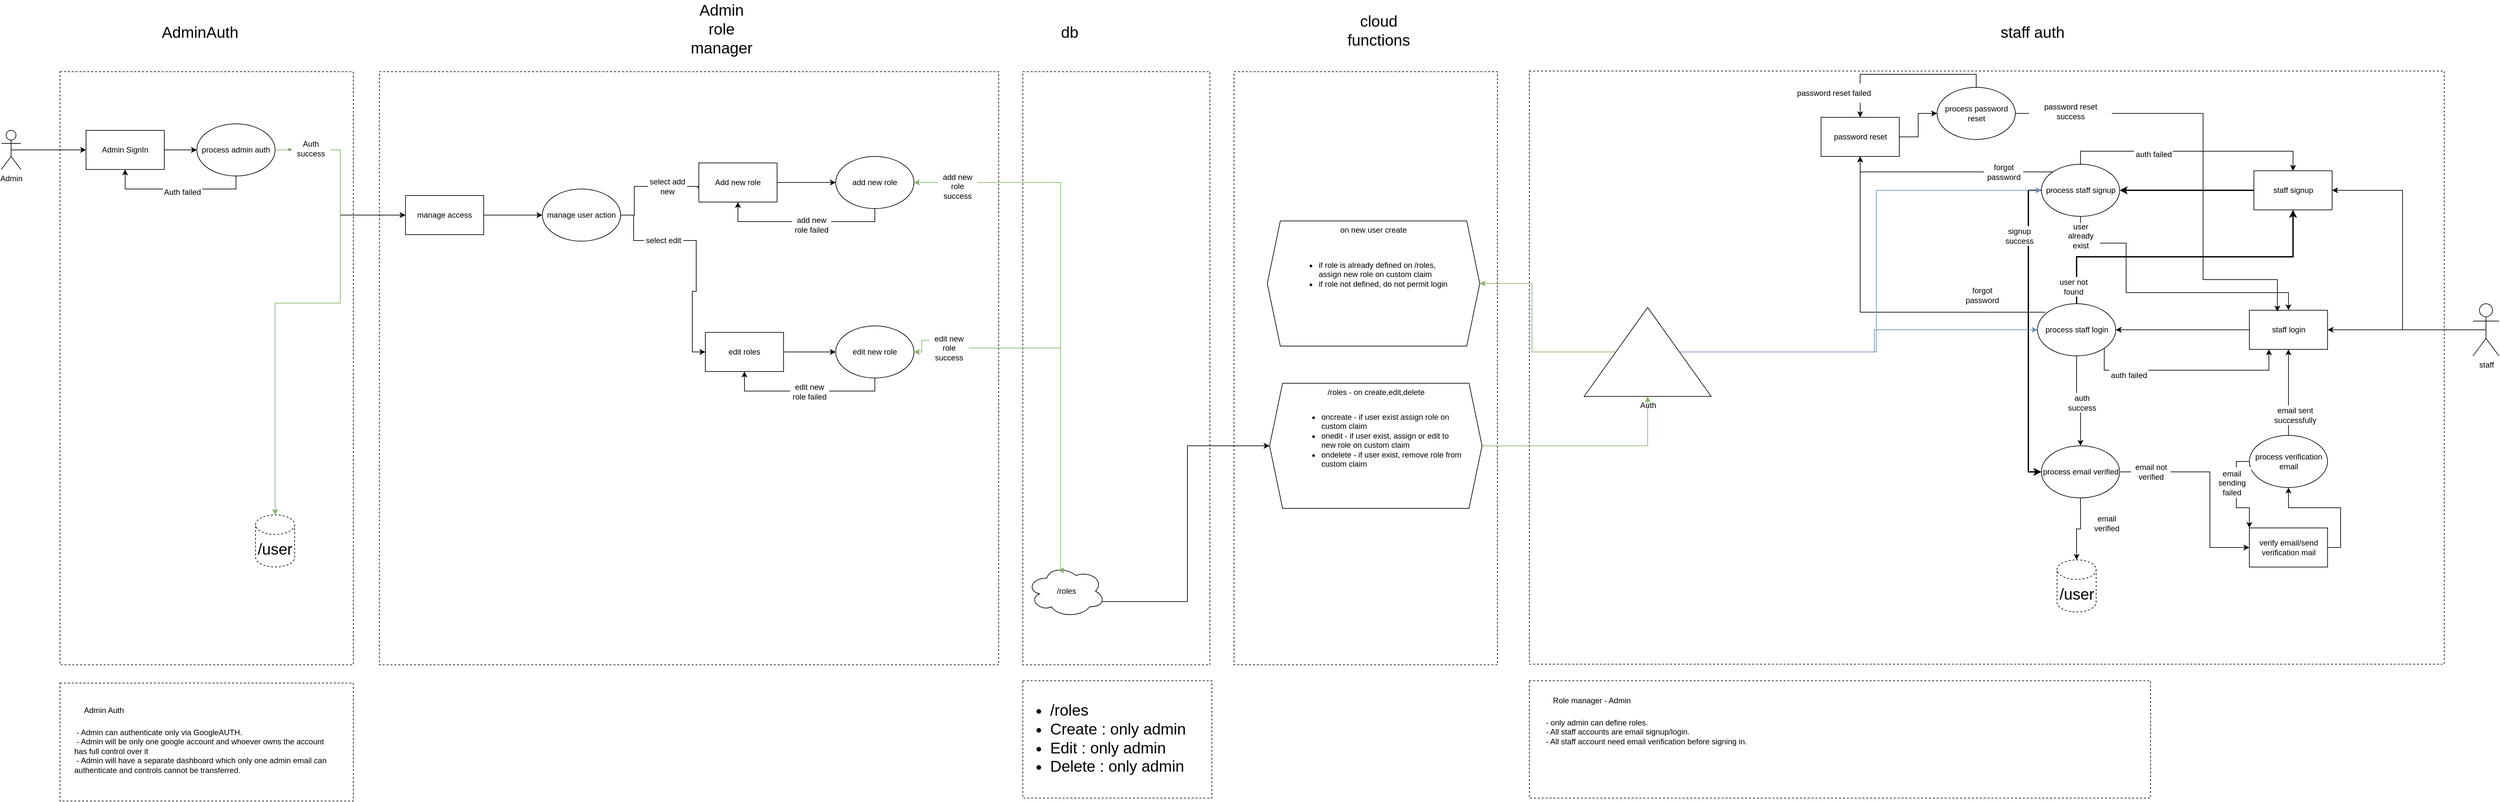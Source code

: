 <mxfile version="16.2.4" type="device"><diagram id="3nMgcbFj-ToyWLCn06Pm" name="Page-1"><mxGraphModel dx="5688" dy="3176" grid="0" gridSize="10" guides="1" tooltips="1" connect="1" arrows="1" fold="1" page="1" pageScale="1" pageWidth="850" pageHeight="1100" math="0" shadow="0"><root><mxCell id="0"/><mxCell id="1" parent="0"/><mxCell id="8UCAH_Wb2gfVUeerAJzx-96" value="" style="rounded=0;whiteSpace=wrap;html=1;fontSize=24;fillColor=none;dashed=1;strokeWidth=1;" parent="1" vertex="1"><mxGeometry x="1627" y="140" width="287" height="910" as="geometry"/></mxCell><mxCell id="8UCAH_Wb2gfVUeerAJzx-2" value="" style="rounded=0;whiteSpace=wrap;html=1;fontSize=24;fillColor=none;dashed=1;strokeWidth=1;" parent="1" vertex="1"><mxGeometry x="2404" y="139" width="1403.5" height="910" as="geometry"/></mxCell><mxCell id="8UCAH_Wb2gfVUeerAJzx-3" value="" style="rounded=0;whiteSpace=wrap;html=1;fontSize=24;fillColor=none;dashed=1;strokeWidth=1;" parent="1" vertex="1"><mxGeometry x="150" y="140" width="450" height="910" as="geometry"/></mxCell><mxCell id="8UCAH_Wb2gfVUeerAJzx-4" value="" style="rounded=0;whiteSpace=wrap;html=1;fontSize=24;fillColor=none;dashed=1;strokeWidth=1;" parent="1" vertex="1"><mxGeometry x="640" y="140" width="950" height="910" as="geometry"/></mxCell><mxCell id="8UCAH_Wb2gfVUeerAJzx-5" style="edgeStyle=orthogonalEdgeStyle;rounded=0;orthogonalLoop=1;jettySize=auto;html=1;exitX=1;exitY=0.5;exitDx=0;exitDy=0;entryX=0;entryY=0.5;entryDx=0;entryDy=0;" parent="1" source="8UCAH_Wb2gfVUeerAJzx-6" target="8UCAH_Wb2gfVUeerAJzx-14" edge="1"><mxGeometry relative="1" as="geometry"/></mxCell><UserObject label="Admin SignIn" link="https://www.figma.com/file/XdNRMFviM6Qimf44kvHaDL/role-based-auth?node-id=1%3A2" id="8UCAH_Wb2gfVUeerAJzx-6"><mxCell style="rounded=0;whiteSpace=wrap;html=1;" parent="1" vertex="1"><mxGeometry x="190" y="230" width="120" height="60" as="geometry"/></mxCell></UserObject><mxCell id="8UCAH_Wb2gfVUeerAJzx-7" style="edgeStyle=orthogonalEdgeStyle;rounded=0;orthogonalLoop=1;jettySize=auto;html=1;exitX=0.5;exitY=0.5;exitDx=0;exitDy=0;exitPerimeter=0;" parent="1" source="8UCAH_Wb2gfVUeerAJzx-8" target="8UCAH_Wb2gfVUeerAJzx-6" edge="1"><mxGeometry relative="1" as="geometry"/></mxCell><mxCell id="8UCAH_Wb2gfVUeerAJzx-8" value="Admin" style="shape=umlActor;verticalLabelPosition=bottom;verticalAlign=top;html=1;outlineConnect=0;" parent="1" vertex="1"><mxGeometry x="60" y="230" width="30" height="60" as="geometry"/></mxCell><mxCell id="8UCAH_Wb2gfVUeerAJzx-9" style="edgeStyle=orthogonalEdgeStyle;rounded=0;orthogonalLoop=1;jettySize=auto;html=1;exitX=1;exitY=0.5;exitDx=0;exitDy=0;entryX=0;entryY=0.5;entryDx=0;entryDy=0;" parent="1" source="8UCAH_Wb2gfVUeerAJzx-10" target="8UCAH_Wb2gfVUeerAJzx-17" edge="1"><mxGeometry relative="1" as="geometry"/></mxCell><mxCell id="8UCAH_Wb2gfVUeerAJzx-10" value="manage access" style="rounded=0;whiteSpace=wrap;html=1;" parent="1" vertex="1"><mxGeometry x="680" y="330" width="120" height="60" as="geometry"/></mxCell><mxCell id="8UCAH_Wb2gfVUeerAJzx-11" style="edgeStyle=orthogonalEdgeStyle;rounded=0;orthogonalLoop=1;jettySize=auto;html=1;exitX=1;exitY=0.5;exitDx=0;exitDy=0;entryX=0;entryY=0.5;entryDx=0;entryDy=0;" parent="1" source="8UCAH_Wb2gfVUeerAJzx-14" target="8UCAH_Wb2gfVUeerAJzx-10" edge="1"><mxGeometry relative="1" as="geometry"/></mxCell><mxCell id="8UCAH_Wb2gfVUeerAJzx-12" style="edgeStyle=orthogonalEdgeStyle;rounded=0;orthogonalLoop=1;jettySize=auto;html=1;exitX=1;exitY=0.5;exitDx=0;exitDy=0;fontSize=24;fillColor=#d5e8d4;strokeColor=#82b366;startArrow=none;" parent="1" source="8UCAH_Wb2gfVUeerAJzx-88" target="8UCAH_Wb2gfVUeerAJzx-38" edge="1"><mxGeometry relative="1" as="geometry"><Array as="points"><mxPoint x="580" y="260"/><mxPoint x="580" y="495"/><mxPoint x="480" y="495"/></Array></mxGeometry></mxCell><mxCell id="8UCAH_Wb2gfVUeerAJzx-13" style="edgeStyle=orthogonalEdgeStyle;rounded=0;orthogonalLoop=1;jettySize=auto;html=1;exitX=0.5;exitY=1;exitDx=0;exitDy=0;entryX=0.5;entryY=1;entryDx=0;entryDy=0;fontSize=24;" parent="1" source="8UCAH_Wb2gfVUeerAJzx-14" target="8UCAH_Wb2gfVUeerAJzx-6" edge="1"><mxGeometry relative="1" as="geometry"/></mxCell><mxCell id="8UCAH_Wb2gfVUeerAJzx-14" value="process admin auth" style="ellipse;whiteSpace=wrap;html=1;" parent="1" vertex="1"><mxGeometry x="360" y="220" width="120" height="80" as="geometry"/></mxCell><mxCell id="8UCAH_Wb2gfVUeerAJzx-15" style="edgeStyle=orthogonalEdgeStyle;rounded=0;orthogonalLoop=1;jettySize=auto;html=1;exitX=1;exitY=0.5;exitDx=0;exitDy=0;startArrow=none;" parent="1" source="8UCAH_Wb2gfVUeerAJzx-90" target="8UCAH_Wb2gfVUeerAJzx-19" edge="1"><mxGeometry relative="1" as="geometry"/></mxCell><mxCell id="8UCAH_Wb2gfVUeerAJzx-16" style="edgeStyle=orthogonalEdgeStyle;rounded=0;orthogonalLoop=1;jettySize=auto;html=1;exitX=1;exitY=0.5;exitDx=0;exitDy=0;entryX=0;entryY=0.5;entryDx=0;entryDy=0;startArrow=none;" parent="1" source="8UCAH_Wb2gfVUeerAJzx-92" target="8UCAH_Wb2gfVUeerAJzx-21" edge="1"><mxGeometry relative="1" as="geometry"/></mxCell><mxCell id="8UCAH_Wb2gfVUeerAJzx-17" value="manage user action" style="ellipse;whiteSpace=wrap;html=1;" parent="1" vertex="1"><mxGeometry x="890" y="320" width="120" height="80" as="geometry"/></mxCell><mxCell id="8UCAH_Wb2gfVUeerAJzx-18" style="edgeStyle=orthogonalEdgeStyle;rounded=0;orthogonalLoop=1;jettySize=auto;html=1;exitX=1;exitY=0.5;exitDx=0;exitDy=0;" parent="1" source="8UCAH_Wb2gfVUeerAJzx-19" target="8UCAH_Wb2gfVUeerAJzx-23" edge="1"><mxGeometry relative="1" as="geometry"/></mxCell><mxCell id="8UCAH_Wb2gfVUeerAJzx-19" value="Add new role" style="rounded=0;whiteSpace=wrap;html=1;" parent="1" vertex="1"><mxGeometry x="1130" y="280" width="120" height="60" as="geometry"/></mxCell><mxCell id="8UCAH_Wb2gfVUeerAJzx-20" style="edgeStyle=orthogonalEdgeStyle;rounded=0;orthogonalLoop=1;jettySize=auto;html=1;exitX=1;exitY=0.5;exitDx=0;exitDy=0;" parent="1" source="8UCAH_Wb2gfVUeerAJzx-21" target="8UCAH_Wb2gfVUeerAJzx-30" edge="1"><mxGeometry relative="1" as="geometry"/></mxCell><mxCell id="8UCAH_Wb2gfVUeerAJzx-21" value="edit roles" style="rounded=0;whiteSpace=wrap;html=1;" parent="1" vertex="1"><mxGeometry x="1140" y="540" width="120" height="60" as="geometry"/></mxCell><mxCell id="8UCAH_Wb2gfVUeerAJzx-22" style="edgeStyle=orthogonalEdgeStyle;rounded=0;orthogonalLoop=1;jettySize=auto;html=1;exitX=0.5;exitY=1;exitDx=0;exitDy=0;entryX=0.5;entryY=1;entryDx=0;entryDy=0;" parent="1" source="8UCAH_Wb2gfVUeerAJzx-23" target="8UCAH_Wb2gfVUeerAJzx-19" edge="1"><mxGeometry relative="1" as="geometry"/></mxCell><mxCell id="8UCAH_Wb2gfVUeerAJzx-23" value="add new role" style="ellipse;whiteSpace=wrap;html=1;" parent="1" vertex="1"><mxGeometry x="1340" y="270" width="120" height="80" as="geometry"/></mxCell><mxCell id="f5cR9K9MVg4sTnm9KJcF-9" style="edgeStyle=orthogonalEdgeStyle;rounded=0;orthogonalLoop=1;jettySize=auto;html=1;exitX=0.96;exitY=0.7;exitDx=0;exitDy=0;exitPerimeter=0;entryX=0;entryY=0.5;entryDx=0;entryDy=0;" edge="1" parent="1" source="8UCAH_Wb2gfVUeerAJzx-25" target="f5cR9K9MVg4sTnm9KJcF-5"><mxGeometry relative="1" as="geometry"/></mxCell><mxCell id="8UCAH_Wb2gfVUeerAJzx-25" value="/roles" style="ellipse;shape=cloud;whiteSpace=wrap;html=1;" parent="1" vertex="1"><mxGeometry x="1633.5" y="897" width="120" height="80" as="geometry"/></mxCell><mxCell id="8UCAH_Wb2gfVUeerAJzx-26" value="" style="endArrow=classic;startArrow=classic;html=1;rounded=0;entryX=1;entryY=0.5;entryDx=0;entryDy=0;exitX=0.4;exitY=0.1;exitDx=0;exitDy=0;exitPerimeter=0;edgeStyle=orthogonalEdgeStyle;fillColor=#d5e8d4;strokeColor=#82b366;" parent="1" source="8UCAH_Wb2gfVUeerAJzx-25" target="8UCAH_Wb2gfVUeerAJzx-23" edge="1"><mxGeometry width="50" height="50" relative="1" as="geometry"><mxPoint x="1300" y="230" as="sourcePoint"/><mxPoint x="1350" y="180" as="targetPoint"/><Array as="points"><mxPoint x="1685" y="310"/></Array></mxGeometry></mxCell><mxCell id="8UCAH_Wb2gfVUeerAJzx-27" value="add new role success" style="text;html=1;strokeColor=none;fillColor=default;align=center;verticalAlign=middle;whiteSpace=wrap;rounded=0;" parent="1" vertex="1"><mxGeometry x="1497" y="301" width="60" height="30" as="geometry"/></mxCell><mxCell id="8UCAH_Wb2gfVUeerAJzx-28" value="add new role failed" style="text;html=1;strokeColor=none;fillColor=default;align=center;verticalAlign=middle;whiteSpace=wrap;rounded=0;" parent="1" vertex="1"><mxGeometry x="1273" y="360" width="60" height="30" as="geometry"/></mxCell><mxCell id="8UCAH_Wb2gfVUeerAJzx-29" style="edgeStyle=orthogonalEdgeStyle;rounded=0;orthogonalLoop=1;jettySize=auto;html=1;exitX=0.5;exitY=1;exitDx=0;exitDy=0;entryX=0.5;entryY=1;entryDx=0;entryDy=0;" parent="1" source="8UCAH_Wb2gfVUeerAJzx-30" target="8UCAH_Wb2gfVUeerAJzx-21" edge="1"><mxGeometry relative="1" as="geometry"/></mxCell><mxCell id="8UCAH_Wb2gfVUeerAJzx-30" value="edit new role" style="ellipse;whiteSpace=wrap;html=1;" parent="1" vertex="1"><mxGeometry x="1340" y="530" width="120" height="80" as="geometry"/></mxCell><mxCell id="8UCAH_Wb2gfVUeerAJzx-31" value="" style="endArrow=classic;startArrow=none;html=1;rounded=0;entryX=1;entryY=0.5;entryDx=0;entryDy=0;exitX=0.4;exitY=0.1;exitDx=0;exitDy=0;exitPerimeter=0;edgeStyle=orthogonalEdgeStyle;fillColor=#d5e8d4;strokeColor=#82b366;" parent="1" source="8UCAH_Wb2gfVUeerAJzx-94" target="8UCAH_Wb2gfVUeerAJzx-30" edge="1"><mxGeometry width="50" height="50" relative="1" as="geometry"><mxPoint x="1290" y="620" as="sourcePoint"/><mxPoint x="1340" y="570" as="targetPoint"/><Array as="points"/></mxGeometry></mxCell><mxCell id="8UCAH_Wb2gfVUeerAJzx-32" value="edit new role failed" style="text;html=1;strokeColor=none;fillColor=default;align=center;verticalAlign=middle;whiteSpace=wrap;rounded=0;" parent="1" vertex="1"><mxGeometry x="1270" y="616" width="60" height="30" as="geometry"/></mxCell><mxCell id="8UCAH_Wb2gfVUeerAJzx-33" value="&lt;span style=&quot;font-size: 24px&quot;&gt;AdminAuth&lt;/span&gt;" style="text;html=1;strokeColor=none;fillColor=none;align=center;verticalAlign=middle;whiteSpace=wrap;rounded=0;" parent="1" vertex="1"><mxGeometry x="310" y="50" width="110" height="60" as="geometry"/></mxCell><mxCell id="8UCAH_Wb2gfVUeerAJzx-34" value="&lt;font style=&quot;font-size: 24px&quot;&gt;Admin role manager&lt;/font&gt;" style="text;html=1;strokeColor=none;fillColor=none;align=center;verticalAlign=middle;whiteSpace=wrap;rounded=0;" parent="1" vertex="1"><mxGeometry x="1110" y="30" width="110" height="89" as="geometry"/></mxCell><mxCell id="8UCAH_Wb2gfVUeerAJzx-35" style="edgeStyle=orthogonalEdgeStyle;rounded=0;orthogonalLoop=1;jettySize=auto;html=1;exitX=0;exitY=0.5;exitDx=0;exitDy=0;fontSize=12;" parent="1" source="8UCAH_Wb2gfVUeerAJzx-36" target="8UCAH_Wb2gfVUeerAJzx-44" edge="1"><mxGeometry relative="1" as="geometry"/></mxCell><mxCell id="8UCAH_Wb2gfVUeerAJzx-36" value="staff login" style="rounded=0;whiteSpace=wrap;html=1;" parent="1" vertex="1"><mxGeometry x="3508.5" y="506" width="120" height="60" as="geometry"/></mxCell><mxCell id="8UCAH_Wb2gfVUeerAJzx-37" value="&lt;span style=&quot;font-size: 24px&quot;&gt;staff auth&lt;/span&gt;" style="text;html=1;strokeColor=none;fillColor=none;align=center;verticalAlign=middle;whiteSpace=wrap;rounded=0;" parent="1" vertex="1"><mxGeometry x="3120.5" y="50" width="110" height="60" as="geometry"/></mxCell><mxCell id="8UCAH_Wb2gfVUeerAJzx-38" value="/user" style="shape=cylinder3;whiteSpace=wrap;html=1;boundedLbl=1;backgroundOutline=1;size=15;rounded=0;dashed=1;fontSize=24;strokeWidth=1;fillColor=none;" parent="1" vertex="1"><mxGeometry x="450" y="820" width="60" height="80" as="geometry"/></mxCell><mxCell id="8UCAH_Wb2gfVUeerAJzx-39" value="&lt;font style=&quot;font-size: 12px&quot;&gt;Auth failed&lt;/font&gt;" style="text;html=1;strokeColor=none;fillColor=default;align=center;verticalAlign=middle;whiteSpace=wrap;rounded=0;dashed=1;fontSize=24;" parent="1" vertex="1"><mxGeometry x="308" y="306" width="60" height="30" as="geometry"/></mxCell><mxCell id="8UCAH_Wb2gfVUeerAJzx-40" style="edgeStyle=orthogonalEdgeStyle;rounded=0;orthogonalLoop=1;jettySize=auto;html=1;exitX=1;exitY=1;exitDx=0;exitDy=0;entryX=0.25;entryY=1;entryDx=0;entryDy=0;fontSize=12;" parent="1" source="8UCAH_Wb2gfVUeerAJzx-44" target="8UCAH_Wb2gfVUeerAJzx-36" edge="1"><mxGeometry relative="1" as="geometry"><Array as="points"><mxPoint x="3285.5" y="598"/><mxPoint x="3538.5" y="598"/></Array></mxGeometry></mxCell><mxCell id="8UCAH_Wb2gfVUeerAJzx-41" style="edgeStyle=orthogonalEdgeStyle;rounded=0;orthogonalLoop=1;jettySize=auto;html=1;exitX=0.5;exitY=0;exitDx=0;exitDy=0;entryX=0.5;entryY=1;entryDx=0;entryDy=0;fontSize=12;strokeWidth=2;" parent="1" source="8UCAH_Wb2gfVUeerAJzx-44" target="8UCAH_Wb2gfVUeerAJzx-58" edge="1"><mxGeometry relative="1" as="geometry"/></mxCell><mxCell id="8UCAH_Wb2gfVUeerAJzx-42" style="edgeStyle=orthogonalEdgeStyle;rounded=0;orthogonalLoop=1;jettySize=auto;html=1;exitX=0.5;exitY=1;exitDx=0;exitDy=0;entryX=0.5;entryY=0;entryDx=0;entryDy=0;fontSize=12;" parent="1" source="8UCAH_Wb2gfVUeerAJzx-44" target="8UCAH_Wb2gfVUeerAJzx-67" edge="1"><mxGeometry relative="1" as="geometry"/></mxCell><mxCell id="8UCAH_Wb2gfVUeerAJzx-43" style="edgeStyle=orthogonalEdgeStyle;rounded=0;orthogonalLoop=1;jettySize=auto;html=1;exitX=0.1;exitY=0.163;exitDx=0;exitDy=0;entryX=0.5;entryY=1;entryDx=0;entryDy=0;fontSize=12;exitPerimeter=0;" parent="1" source="8UCAH_Wb2gfVUeerAJzx-44" target="8UCAH_Wb2gfVUeerAJzx-77" edge="1"><mxGeometry relative="1" as="geometry"/></mxCell><mxCell id="8UCAH_Wb2gfVUeerAJzx-44" value="process staff login" style="ellipse;whiteSpace=wrap;html=1;" parent="1" vertex="1"><mxGeometry x="3183.5" y="496" width="120" height="80" as="geometry"/></mxCell><mxCell id="8UCAH_Wb2gfVUeerAJzx-45" value="/user" style="shape=cylinder3;whiteSpace=wrap;html=1;boundedLbl=1;backgroundOutline=1;size=15;rounded=0;dashed=1;fontSize=24;strokeWidth=1;fillColor=none;" parent="1" vertex="1"><mxGeometry x="3213.5" y="889" width="60" height="80" as="geometry"/></mxCell><mxCell id="8UCAH_Wb2gfVUeerAJzx-46" value="auth failed" style="text;html=1;strokeColor=none;fillColor=default;align=center;verticalAlign=middle;whiteSpace=wrap;rounded=0;dashed=1;fontSize=12;" parent="1" vertex="1"><mxGeometry x="3293.5" y="591" width="60" height="30" as="geometry"/></mxCell><mxCell id="8UCAH_Wb2gfVUeerAJzx-47" value="auth success" style="text;html=1;strokeColor=none;fillColor=default;align=center;verticalAlign=middle;whiteSpace=wrap;rounded=0;dashed=1;fontSize=12;" parent="1" vertex="1"><mxGeometry x="3221.5" y="633" width="60" height="30" as="geometry"/></mxCell><mxCell id="8UCAH_Wb2gfVUeerAJzx-48" style="edgeStyle=orthogonalEdgeStyle;rounded=0;orthogonalLoop=1;jettySize=auto;html=1;exitX=0.5;exitY=0.5;exitDx=0;exitDy=0;exitPerimeter=0;fontSize=12;" parent="1" source="8UCAH_Wb2gfVUeerAJzx-50" target="8UCAH_Wb2gfVUeerAJzx-36" edge="1"><mxGeometry relative="1" as="geometry"/></mxCell><mxCell id="8UCAH_Wb2gfVUeerAJzx-49" style="edgeStyle=orthogonalEdgeStyle;rounded=0;orthogonalLoop=1;jettySize=auto;html=1;exitX=0.5;exitY=0.5;exitDx=0;exitDy=0;exitPerimeter=0;entryX=1;entryY=0.5;entryDx=0;entryDy=0;fontSize=12;" parent="1" source="8UCAH_Wb2gfVUeerAJzx-50" target="8UCAH_Wb2gfVUeerAJzx-58" edge="1"><mxGeometry relative="1" as="geometry"/></mxCell><mxCell id="8UCAH_Wb2gfVUeerAJzx-50" value="staff" style="shape=umlActor;verticalLabelPosition=bottom;verticalAlign=top;html=1;outlineConnect=0;rounded=0;fontSize=12;strokeWidth=1;fillColor=none;" parent="1" vertex="1"><mxGeometry x="3851.5" y="496" width="40" height="80" as="geometry"/></mxCell><mxCell id="8UCAH_Wb2gfVUeerAJzx-51" value="" style="rounded=0;whiteSpace=wrap;html=1;fontSize=24;fillColor=none;dashed=1;strokeWidth=1;" parent="1" vertex="1"><mxGeometry x="150" y="1078" width="450" height="181" as="geometry"/></mxCell><mxCell id="8UCAH_Wb2gfVUeerAJzx-52" value="Admin Auth" style="text;html=1;strokeColor=none;fillColor=none;align=center;verticalAlign=middle;whiteSpace=wrap;rounded=0;fontSize=12;" parent="1" vertex="1"><mxGeometry x="170" y="1105" width="95" height="30" as="geometry"/></mxCell><mxCell id="8UCAH_Wb2gfVUeerAJzx-53" value="&amp;nbsp;- Admin can authenticate only via GoogleAUTH.&lt;br&gt;&amp;nbsp;- Admin will be only one google account and whoever owns the account has full control over it&lt;br&gt;&amp;nbsp;- Admin will have a separate dashboard which only one admin email can authenticate and controls cannot be transferred.&amp;nbsp;" style="text;html=1;strokeColor=none;fillColor=none;align=left;verticalAlign=top;whiteSpace=wrap;rounded=0;fontSize=12;" parent="1" vertex="1"><mxGeometry x="170" y="1140" width="406" height="101" as="geometry"/></mxCell><mxCell id="8UCAH_Wb2gfVUeerAJzx-54" value="" style="rounded=0;whiteSpace=wrap;html=1;fontSize=24;fillColor=none;dashed=1;strokeWidth=1;" parent="1" vertex="1"><mxGeometry x="2404" y="1074.5" width="953" height="180" as="geometry"/></mxCell><mxCell id="8UCAH_Wb2gfVUeerAJzx-55" value="Role manager - Admin" style="text;html=1;strokeColor=none;fillColor=none;align=center;verticalAlign=middle;whiteSpace=wrap;rounded=0;fontSize=12;" parent="1" vertex="1"><mxGeometry x="2424" y="1089.5" width="152" height="30" as="geometry"/></mxCell><mxCell id="8UCAH_Wb2gfVUeerAJzx-56" value="&amp;nbsp;- only admin can define roles.&lt;br&gt;&amp;nbsp;- All staff accounts are email signup/login.&lt;br&gt;&amp;nbsp;- All staff account need email verification before signing in.&lt;br&gt;&amp;nbsp;" style="text;html=1;strokeColor=none;fillColor=none;align=left;verticalAlign=top;whiteSpace=wrap;rounded=0;fontSize=12;" parent="1" vertex="1"><mxGeometry x="2424" y="1124.5" width="908" height="59" as="geometry"/></mxCell><mxCell id="8UCAH_Wb2gfVUeerAJzx-57" style="edgeStyle=orthogonalEdgeStyle;rounded=0;orthogonalLoop=1;jettySize=auto;html=1;exitX=0;exitY=0.5;exitDx=0;exitDy=0;entryX=1;entryY=0.5;entryDx=0;entryDy=0;fontSize=12;strokeWidth=2;" parent="1" source="8UCAH_Wb2gfVUeerAJzx-58" target="8UCAH_Wb2gfVUeerAJzx-62" edge="1"><mxGeometry relative="1" as="geometry"/></mxCell><mxCell id="8UCAH_Wb2gfVUeerAJzx-58" value="staff signup" style="rounded=0;whiteSpace=wrap;html=1;" parent="1" vertex="1"><mxGeometry x="3515.5" y="292" width="120" height="60" as="geometry"/></mxCell><mxCell id="8UCAH_Wb2gfVUeerAJzx-59" style="edgeStyle=orthogonalEdgeStyle;rounded=0;orthogonalLoop=1;jettySize=auto;html=1;exitX=0.5;exitY=1;exitDx=0;exitDy=0;entryX=0.5;entryY=0;entryDx=0;entryDy=0;fontSize=12;" parent="1" source="8UCAH_Wb2gfVUeerAJzx-62" target="8UCAH_Wb2gfVUeerAJzx-36" edge="1"><mxGeometry relative="1" as="geometry"><Array as="points"><mxPoint x="3249.5" y="403"/><mxPoint x="3319.5" y="403"/><mxPoint x="3319.5" y="479"/><mxPoint x="3568.5" y="479"/></Array></mxGeometry></mxCell><mxCell id="8UCAH_Wb2gfVUeerAJzx-60" style="edgeStyle=orthogonalEdgeStyle;rounded=0;orthogonalLoop=1;jettySize=auto;html=1;exitX=0;exitY=0;exitDx=0;exitDy=0;entryX=0.5;entryY=1;entryDx=0;entryDy=0;fontSize=12;" parent="1" source="8UCAH_Wb2gfVUeerAJzx-62" target="8UCAH_Wb2gfVUeerAJzx-77" edge="1"><mxGeometry relative="1" as="geometry"/></mxCell><mxCell id="8UCAH_Wb2gfVUeerAJzx-61" style="edgeStyle=orthogonalEdgeStyle;rounded=0;orthogonalLoop=1;jettySize=auto;html=1;exitX=0;exitY=0.5;exitDx=0;exitDy=0;entryX=0;entryY=0.5;entryDx=0;entryDy=0;fontSize=12;strokeWidth=2;" parent="1" source="8UCAH_Wb2gfVUeerAJzx-62" target="8UCAH_Wb2gfVUeerAJzx-67" edge="1"><mxGeometry relative="1" as="geometry"/></mxCell><mxCell id="uQ1Bll8Qu5IkV99qJPG9-1" style="edgeStyle=orthogonalEdgeStyle;rounded=0;orthogonalLoop=1;jettySize=auto;html=1;exitX=0.5;exitY=0;exitDx=0;exitDy=0;entryX=0.5;entryY=0;entryDx=0;entryDy=0;" parent="1" source="8UCAH_Wb2gfVUeerAJzx-62" target="8UCAH_Wb2gfVUeerAJzx-58" edge="1"><mxGeometry relative="1" as="geometry"/></mxCell><mxCell id="8UCAH_Wb2gfVUeerAJzx-62" value="process staff signup" style="ellipse;whiteSpace=wrap;html=1;" parent="1" vertex="1"><mxGeometry x="3189.5" y="282" width="120" height="80" as="geometry"/></mxCell><mxCell id="8UCAH_Wb2gfVUeerAJzx-63" value="user not found" style="text;html=1;strokeColor=none;fillColor=default;align=center;verticalAlign=middle;whiteSpace=wrap;rounded=0;dashed=1;fontSize=12;" parent="1" vertex="1"><mxGeometry x="3208.5" y="455" width="60" height="30" as="geometry"/></mxCell><mxCell id="8UCAH_Wb2gfVUeerAJzx-64" value="user already exist" style="text;html=1;strokeColor=none;fillColor=default;align=center;verticalAlign=middle;whiteSpace=wrap;rounded=0;dashed=1;fontSize=12;" parent="1" vertex="1"><mxGeometry x="3219.5" y="372" width="60" height="40" as="geometry"/></mxCell><mxCell id="8UCAH_Wb2gfVUeerAJzx-65" style="edgeStyle=orthogonalEdgeStyle;rounded=0;orthogonalLoop=1;jettySize=auto;html=1;exitX=0.5;exitY=1;exitDx=0;exitDy=0;entryX=0.5;entryY=0;entryDx=0;entryDy=0;entryPerimeter=0;fontSize=12;" parent="1" source="8UCAH_Wb2gfVUeerAJzx-67" target="8UCAH_Wb2gfVUeerAJzx-45" edge="1"><mxGeometry relative="1" as="geometry"/></mxCell><mxCell id="8UCAH_Wb2gfVUeerAJzx-66" style="edgeStyle=orthogonalEdgeStyle;rounded=0;orthogonalLoop=1;jettySize=auto;html=1;exitX=1;exitY=0.5;exitDx=0;exitDy=0;entryX=0;entryY=0.5;entryDx=0;entryDy=0;fontSize=12;startArrow=none;" parent="1" source="8UCAH_Wb2gfVUeerAJzx-86" target="8UCAH_Wb2gfVUeerAJzx-70" edge="1"><mxGeometry relative="1" as="geometry"/></mxCell><mxCell id="8UCAH_Wb2gfVUeerAJzx-67" value="process email verified" style="ellipse;whiteSpace=wrap;html=1;" parent="1" vertex="1"><mxGeometry x="3189.5" y="714" width="120" height="80" as="geometry"/></mxCell><mxCell id="8UCAH_Wb2gfVUeerAJzx-68" value="email verified" style="text;html=1;strokeColor=none;fillColor=default;align=center;verticalAlign=middle;whiteSpace=wrap;rounded=0;dashed=1;fontSize=12;" parent="1" vertex="1"><mxGeometry x="3259.5" y="818" width="60" height="30" as="geometry"/></mxCell><mxCell id="8UCAH_Wb2gfVUeerAJzx-69" style="edgeStyle=orthogonalEdgeStyle;rounded=0;orthogonalLoop=1;jettySize=auto;html=1;exitX=1;exitY=0.5;exitDx=0;exitDy=0;fontSize=12;" parent="1" source="8UCAH_Wb2gfVUeerAJzx-70" target="8UCAH_Wb2gfVUeerAJzx-73" edge="1"><mxGeometry relative="1" as="geometry"/></mxCell><mxCell id="8UCAH_Wb2gfVUeerAJzx-70" value="verify email/send verification mail" style="rounded=0;whiteSpace=wrap;html=1;" parent="1" vertex="1"><mxGeometry x="3508.5" y="840" width="120" height="60" as="geometry"/></mxCell><mxCell id="8UCAH_Wb2gfVUeerAJzx-71" style="edgeStyle=orthogonalEdgeStyle;rounded=0;orthogonalLoop=1;jettySize=auto;html=1;exitX=0.5;exitY=0;exitDx=0;exitDy=0;entryX=0.5;entryY=1;entryDx=0;entryDy=0;fontSize=12;" parent="1" source="8UCAH_Wb2gfVUeerAJzx-73" target="8UCAH_Wb2gfVUeerAJzx-36" edge="1"><mxGeometry relative="1" as="geometry"/></mxCell><mxCell id="8UCAH_Wb2gfVUeerAJzx-72" style="edgeStyle=orthogonalEdgeStyle;rounded=0;orthogonalLoop=1;jettySize=auto;html=1;exitX=0;exitY=0.5;exitDx=0;exitDy=0;entryX=0;entryY=0;entryDx=0;entryDy=0;fontSize=12;" parent="1" source="8UCAH_Wb2gfVUeerAJzx-73" target="8UCAH_Wb2gfVUeerAJzx-70" edge="1"><mxGeometry relative="1" as="geometry"/></mxCell><mxCell id="8UCAH_Wb2gfVUeerAJzx-73" value="process verification email" style="ellipse;whiteSpace=wrap;html=1;" parent="1" vertex="1"><mxGeometry x="3508.5" y="698" width="120" height="80" as="geometry"/></mxCell><mxCell id="8UCAH_Wb2gfVUeerAJzx-74" value="email sent successfully" style="text;html=1;strokeColor=none;fillColor=default;align=center;verticalAlign=middle;whiteSpace=wrap;rounded=0;fontSize=12;" parent="1" vertex="1"><mxGeometry x="3548.5" y="652" width="60" height="30" as="geometry"/></mxCell><mxCell id="8UCAH_Wb2gfVUeerAJzx-75" value="email sending failed" style="text;html=1;strokeColor=none;fillColor=default;align=center;verticalAlign=middle;whiteSpace=wrap;rounded=0;fontSize=12;" parent="1" vertex="1"><mxGeometry x="3451.5" y="747" width="60" height="47" as="geometry"/></mxCell><mxCell id="8UCAH_Wb2gfVUeerAJzx-76" style="edgeStyle=orthogonalEdgeStyle;rounded=0;orthogonalLoop=1;jettySize=auto;html=1;exitX=1;exitY=0.5;exitDx=0;exitDy=0;entryX=0;entryY=0.5;entryDx=0;entryDy=0;fontSize=12;" parent="1" source="8UCAH_Wb2gfVUeerAJzx-77" target="8UCAH_Wb2gfVUeerAJzx-82" edge="1"><mxGeometry relative="1" as="geometry"/></mxCell><mxCell id="8UCAH_Wb2gfVUeerAJzx-77" value="password reset" style="rounded=0;whiteSpace=wrap;html=1;" parent="1" vertex="1"><mxGeometry x="2851.5" y="210" width="120" height="60" as="geometry"/></mxCell><mxCell id="8UCAH_Wb2gfVUeerAJzx-78" value="forgot password" style="text;html=1;strokeColor=none;fillColor=default;align=center;verticalAlign=middle;whiteSpace=wrap;rounded=0;dashed=1;fontSize=12;" parent="1" vertex="1"><mxGeometry x="3101.5" y="279" width="60" height="30" as="geometry"/></mxCell><mxCell id="8UCAH_Wb2gfVUeerAJzx-79" value="forgot password" style="text;html=1;strokeColor=none;fillColor=default;align=center;verticalAlign=middle;whiteSpace=wrap;rounded=0;dashed=1;fontSize=12;" parent="1" vertex="1"><mxGeometry x="3068.5" y="468" width="60" height="30" as="geometry"/></mxCell><mxCell id="8UCAH_Wb2gfVUeerAJzx-80" style="edgeStyle=orthogonalEdgeStyle;rounded=0;orthogonalLoop=1;jettySize=auto;html=1;exitX=1;exitY=0.5;exitDx=0;exitDy=0;entryX=0.358;entryY=0.033;entryDx=0;entryDy=0;entryPerimeter=0;fontSize=17;" parent="1" source="8UCAH_Wb2gfVUeerAJzx-82" target="8UCAH_Wb2gfVUeerAJzx-36" edge="1"><mxGeometry relative="1" as="geometry"><Array as="points"><mxPoint x="3437.5" y="204"/><mxPoint x="3437.5" y="459"/><mxPoint x="3551.5" y="459"/></Array></mxGeometry></mxCell><mxCell id="8UCAH_Wb2gfVUeerAJzx-81" style="edgeStyle=orthogonalEdgeStyle;rounded=0;orthogonalLoop=1;jettySize=auto;html=1;exitX=0.5;exitY=0;exitDx=0;exitDy=0;entryX=0.5;entryY=0;entryDx=0;entryDy=0;fontSize=17;strokeWidth=1;" parent="1" source="8UCAH_Wb2gfVUeerAJzx-82" target="8UCAH_Wb2gfVUeerAJzx-77" edge="1"><mxGeometry relative="1" as="geometry"/></mxCell><mxCell id="8UCAH_Wb2gfVUeerAJzx-82" value="process password reset" style="ellipse;whiteSpace=wrap;html=1;" parent="1" vertex="1"><mxGeometry x="3029.5" y="164" width="120" height="80" as="geometry"/></mxCell><mxCell id="8UCAH_Wb2gfVUeerAJzx-83" value="password reset success" style="text;html=1;strokeColor=none;fillColor=default;align=center;verticalAlign=middle;whiteSpace=wrap;rounded=0;fontSize=12;" parent="1" vertex="1"><mxGeometry x="3170.5" y="186" width="127" height="30" as="geometry"/></mxCell><mxCell id="8UCAH_Wb2gfVUeerAJzx-84" value="password reset failed" style="text;html=1;strokeColor=none;fillColor=default;align=center;verticalAlign=middle;whiteSpace=wrap;rounded=0;fontSize=12;" parent="1" vertex="1"><mxGeometry x="2807.5" y="158" width="127" height="30" as="geometry"/></mxCell><mxCell id="8UCAH_Wb2gfVUeerAJzx-85" value="signup success" style="text;html=1;strokeColor=none;fillColor=default;align=center;verticalAlign=middle;whiteSpace=wrap;rounded=0;dashed=1;fontSize=12;" parent="1" vertex="1"><mxGeometry x="3125.5" y="377" width="60" height="30" as="geometry"/></mxCell><mxCell id="8UCAH_Wb2gfVUeerAJzx-86" value="email not verified" style="text;html=1;strokeColor=none;fillColor=default;align=center;verticalAlign=middle;whiteSpace=wrap;rounded=0;dashed=1;fontSize=12;" parent="1" vertex="1"><mxGeometry x="3327.5" y="739" width="60" height="30" as="geometry"/></mxCell><mxCell id="8UCAH_Wb2gfVUeerAJzx-87" value="" style="edgeStyle=orthogonalEdgeStyle;rounded=0;orthogonalLoop=1;jettySize=auto;html=1;exitX=1;exitY=0.5;exitDx=0;exitDy=0;entryX=0;entryY=0.5;entryDx=0;entryDy=0;fontSize=12;endArrow=none;" parent="1" source="8UCAH_Wb2gfVUeerAJzx-67" target="8UCAH_Wb2gfVUeerAJzx-86" edge="1"><mxGeometry relative="1" as="geometry"><mxPoint x="3309.5" y="754" as="sourcePoint"/><mxPoint x="3508.5" y="870" as="targetPoint"/></mxGeometry></mxCell><mxCell id="8UCAH_Wb2gfVUeerAJzx-88" value="&lt;font style=&quot;font-size: 12px;&quot;&gt;Auth success&lt;/font&gt;" style="text;html=1;strokeColor=none;fillColor=default;align=center;verticalAlign=middle;whiteSpace=wrap;rounded=0;dashed=1;fontSize=12;" parent="1" vertex="1"><mxGeometry x="505" y="243" width="60" height="30" as="geometry"/></mxCell><mxCell id="8UCAH_Wb2gfVUeerAJzx-89" value="" style="edgeStyle=orthogonalEdgeStyle;rounded=0;orthogonalLoop=1;jettySize=auto;html=1;exitX=1;exitY=0.5;exitDx=0;exitDy=0;fontSize=24;fillColor=#d5e8d4;strokeColor=#82b366;endArrow=none;" parent="1" source="8UCAH_Wb2gfVUeerAJzx-14" target="8UCAH_Wb2gfVUeerAJzx-88" edge="1"><mxGeometry relative="1" as="geometry"><mxPoint x="480" y="260" as="sourcePoint"/><mxPoint x="480.059" y="820" as="targetPoint"/><Array as="points"/></mxGeometry></mxCell><mxCell id="8UCAH_Wb2gfVUeerAJzx-90" value="&lt;font style=&quot;font-size: 12px&quot;&gt;select add new&lt;/font&gt;" style="text;html=1;strokeColor=none;fillColor=default;align=center;verticalAlign=middle;whiteSpace=wrap;rounded=0;dashed=1;fontSize=12;" parent="1" vertex="1"><mxGeometry x="1052" y="301" width="60" height="30" as="geometry"/></mxCell><mxCell id="8UCAH_Wb2gfVUeerAJzx-91" value="" style="edgeStyle=orthogonalEdgeStyle;rounded=0;orthogonalLoop=1;jettySize=auto;html=1;exitX=1;exitY=0.5;exitDx=0;exitDy=0;endArrow=none;" parent="1" source="8UCAH_Wb2gfVUeerAJzx-17" target="8UCAH_Wb2gfVUeerAJzx-90" edge="1"><mxGeometry relative="1" as="geometry"><mxPoint x="1010" y="360" as="sourcePoint"/><mxPoint x="1130" y="310" as="targetPoint"/></mxGeometry></mxCell><mxCell id="8UCAH_Wb2gfVUeerAJzx-92" value="&lt;font style=&quot;font-size: 12px&quot;&gt;select edit&lt;/font&gt;" style="text;html=1;strokeColor=none;fillColor=default;align=center;verticalAlign=middle;whiteSpace=wrap;rounded=0;dashed=1;fontSize=12;" parent="1" vertex="1"><mxGeometry x="1046" y="384" width="60" height="30" as="geometry"/></mxCell><mxCell id="8UCAH_Wb2gfVUeerAJzx-93" value="" style="edgeStyle=orthogonalEdgeStyle;rounded=0;orthogonalLoop=1;jettySize=auto;html=1;exitX=1;exitY=0.5;exitDx=0;exitDy=0;entryX=0;entryY=0.5;entryDx=0;entryDy=0;endArrow=none;" parent="1" source="8UCAH_Wb2gfVUeerAJzx-17" target="8UCAH_Wb2gfVUeerAJzx-92" edge="1"><mxGeometry relative="1" as="geometry"><mxPoint x="1010" y="360" as="sourcePoint"/><mxPoint x="1140" y="570" as="targetPoint"/></mxGeometry></mxCell><mxCell id="8UCAH_Wb2gfVUeerAJzx-94" value="edit new role success" style="text;html=1;strokeColor=none;fillColor=default;align=center;verticalAlign=middle;whiteSpace=wrap;rounded=0;" parent="1" vertex="1"><mxGeometry x="1484" y="549" width="60" height="30" as="geometry"/></mxCell><mxCell id="8UCAH_Wb2gfVUeerAJzx-95" value="" style="endArrow=none;startArrow=classic;html=1;rounded=0;entryX=1;entryY=0.5;entryDx=0;entryDy=0;exitX=0.4;exitY=0.1;exitDx=0;exitDy=0;exitPerimeter=0;edgeStyle=orthogonalEdgeStyle;fillColor=#d5e8d4;strokeColor=#82b366;" parent="1" source="8UCAH_Wb2gfVUeerAJzx-25" target="8UCAH_Wb2gfVUeerAJzx-94" edge="1"><mxGeometry width="50" height="50" relative="1" as="geometry"><mxPoint x="1658" y="938" as="sourcePoint"/><mxPoint x="1460" y="570" as="targetPoint"/><Array as="points"><mxPoint x="1685" y="564"/></Array></mxGeometry></mxCell><mxCell id="8UCAH_Wb2gfVUeerAJzx-97" value="&lt;span style=&quot;font-size: 24px&quot;&gt;db&lt;/span&gt;" style="text;html=1;strokeColor=none;fillColor=none;align=center;verticalAlign=middle;whiteSpace=wrap;rounded=0;" parent="1" vertex="1"><mxGeometry x="1643.5" y="50" width="110" height="60" as="geometry"/></mxCell><mxCell id="uQ1Bll8Qu5IkV99qJPG9-2" value="auth failed" style="text;html=1;strokeColor=none;fillColor=default;align=center;verticalAlign=middle;whiteSpace=wrap;rounded=0;dashed=1;fontSize=12;" parent="1" vertex="1"><mxGeometry x="3331.5" y="252" width="60" height="30" as="geometry"/></mxCell><mxCell id="f5cR9K9MVg4sTnm9KJcF-1" value="&#10;&#10;&lt;span&gt;&lt;/span&gt;&lt;span&gt;&lt;/span&gt;&lt;span style=&quot;&quot;&gt;&lt;/span&gt;&#10;&#10;" style="rounded=0;whiteSpace=wrap;html=1;fontSize=24;fillColor=none;dashed=1;strokeWidth=1;" vertex="1" parent="1"><mxGeometry x="1951" y="140" width="404" height="910" as="geometry"/></mxCell><mxCell id="f5cR9K9MVg4sTnm9KJcF-2" value="&lt;span style=&quot;font-size: 24px&quot;&gt;cloud functions&lt;/span&gt;" style="text;html=1;strokeColor=none;fillColor=none;align=center;verticalAlign=middle;whiteSpace=wrap;rounded=0;" vertex="1" parent="1"><mxGeometry x="2117.5" y="47" width="110" height="60" as="geometry"/></mxCell><mxCell id="f5cR9K9MVg4sTnm9KJcF-3" value="on new user create" style="shape=hexagon;perimeter=hexagonPerimeter2;whiteSpace=wrap;html=1;fixedSize=1;verticalAlign=top;" vertex="1" parent="1"><mxGeometry x="2002" y="369" width="326" height="192" as="geometry"/></mxCell><mxCell id="f5cR9K9MVg4sTnm9KJcF-4" value="&lt;ul&gt;&lt;li&gt;if role is already defined on /roles, assign new role on custom claim&lt;/li&gt;&lt;li&gt;if role not defined, do not permit login&lt;/li&gt;&lt;/ul&gt;" style="text;html=1;strokeColor=none;fillColor=none;align=left;verticalAlign=top;whiteSpace=wrap;rounded=0;" vertex="1" parent="1"><mxGeometry x="2039" y="411" width="259" height="122" as="geometry"/></mxCell><mxCell id="f5cR9K9MVg4sTnm9KJcF-16" style="edgeStyle=orthogonalEdgeStyle;rounded=0;orthogonalLoop=1;jettySize=auto;html=1;exitX=1;exitY=0.5;exitDx=0;exitDy=0;entryX=0.5;entryY=1;entryDx=0;entryDy=0;entryPerimeter=0;fillColor=#d5e8d4;strokeColor=#82b366;" edge="1" parent="1" source="f5cR9K9MVg4sTnm9KJcF-5" target="f5cR9K9MVg4sTnm9KJcF-12"><mxGeometry relative="1" as="geometry"/></mxCell><mxCell id="f5cR9K9MVg4sTnm9KJcF-5" value="/roles - on create,edit,delete" style="shape=hexagon;perimeter=hexagonPerimeter2;whiteSpace=wrap;html=1;fixedSize=1;verticalAlign=top;" vertex="1" parent="1"><mxGeometry x="2005.5" y="618" width="326" height="192" as="geometry"/></mxCell><mxCell id="f5cR9K9MVg4sTnm9KJcF-6" value="&lt;ul&gt;&lt;li&gt;oncreate - if user exist assign role on custom claim&lt;/li&gt;&lt;li&gt;onedit - if user exist, assign or edit to new role on custom claim&lt;/li&gt;&lt;li&gt;ondelete - if user exist, remove role from custom claim&lt;/li&gt;&lt;/ul&gt;" style="text;html=1;strokeColor=none;fillColor=none;align=left;verticalAlign=top;whiteSpace=wrap;rounded=0;" vertex="1" parent="1"><mxGeometry x="2043" y="644" width="259" height="122" as="geometry"/></mxCell><mxCell id="f5cR9K9MVg4sTnm9KJcF-8" value="&lt;ul&gt;&lt;li&gt;/roles&lt;/li&gt;&lt;li&gt;Create : only admin&lt;/li&gt;&lt;li&gt;Edit : only admin&lt;/li&gt;&lt;li&gt;Delete : only admin&lt;/li&gt;&lt;/ul&gt;" style="rounded=0;whiteSpace=wrap;html=1;fontSize=24;fillColor=none;dashed=1;strokeWidth=1;align=left;verticalAlign=top;" vertex="1" parent="1"><mxGeometry x="1627" y="1074.5" width="290" height="180" as="geometry"/></mxCell><mxCell id="f5cR9K9MVg4sTnm9KJcF-13" style="edgeStyle=orthogonalEdgeStyle;rounded=0;orthogonalLoop=1;jettySize=auto;html=1;exitX=0;exitY=0;exitDx=146.25;exitDy=68.25;exitPerimeter=0;entryX=0;entryY=0.5;entryDx=0;entryDy=0;fillColor=#dae8fc;strokeColor=#6c8ebf;" edge="1" parent="1" source="f5cR9K9MVg4sTnm9KJcF-12" target="8UCAH_Wb2gfVUeerAJzx-62"><mxGeometry relative="1" as="geometry"/></mxCell><mxCell id="f5cR9K9MVg4sTnm9KJcF-14" style="edgeStyle=orthogonalEdgeStyle;rounded=0;orthogonalLoop=1;jettySize=auto;html=1;exitX=0;exitY=0;exitDx=48.75;exitDy=68.25;exitPerimeter=0;entryX=1;entryY=0.5;entryDx=0;entryDy=0;fillColor=#d5e8d4;strokeColor=#82b366;" edge="1" parent="1" source="f5cR9K9MVg4sTnm9KJcF-12" target="f5cR9K9MVg4sTnm9KJcF-3"><mxGeometry relative="1" as="geometry"/></mxCell><mxCell id="f5cR9K9MVg4sTnm9KJcF-15" style="edgeStyle=orthogonalEdgeStyle;rounded=0;orthogonalLoop=1;jettySize=auto;html=1;exitX=0;exitY=0;exitDx=146.25;exitDy=68.25;exitPerimeter=0;entryX=0;entryY=0.5;entryDx=0;entryDy=0;fillColor=#dae8fc;strokeColor=#6c8ebf;" edge="1" parent="1" source="f5cR9K9MVg4sTnm9KJcF-12" target="8UCAH_Wb2gfVUeerAJzx-44"><mxGeometry relative="1" as="geometry"/></mxCell><mxCell id="f5cR9K9MVg4sTnm9KJcF-12" value="Auth" style="verticalLabelPosition=bottom;verticalAlign=top;html=1;shape=mxgraph.basic.acute_triangle;dx=0.5;" vertex="1" parent="1"><mxGeometry x="2488" y="501.75" width="195" height="136.5" as="geometry"/></mxCell></root></mxGraphModel></diagram></mxfile>